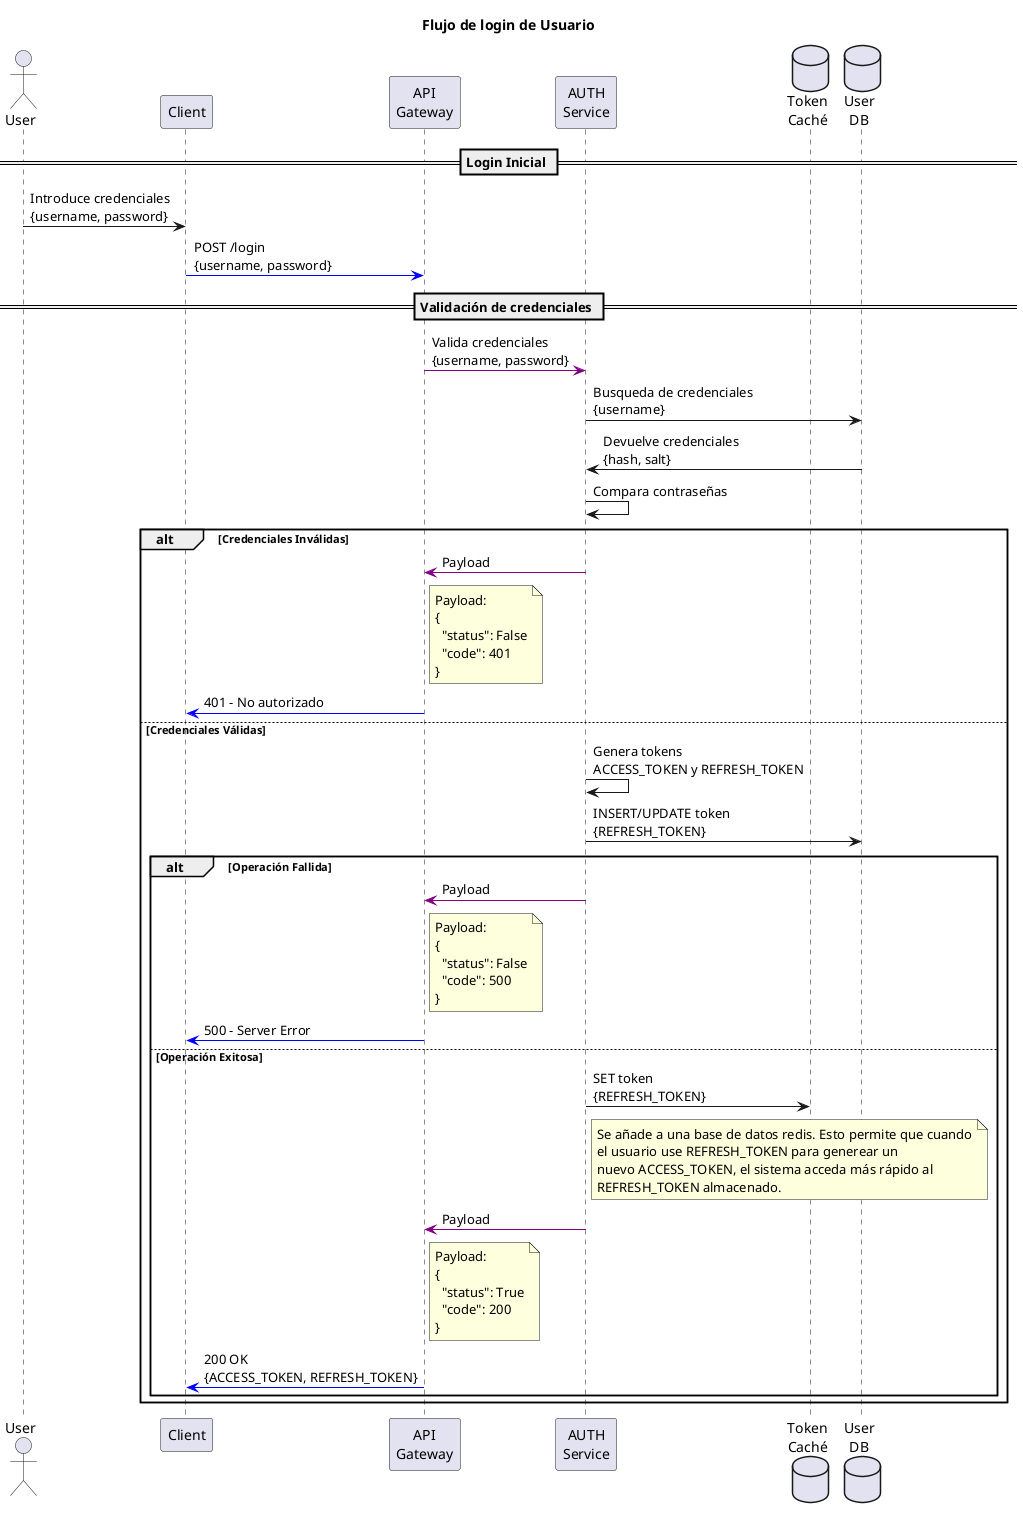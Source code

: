 @startuml

title "Flujo de login de Usuario"


actor User as user
participant "Client" as client
participant "API\nGateway" as gateway
participant "AUTH\nService" as auth

database "Token\nCaché" as tokenCache
database "User\nDB" as userDB

== Login Inicial ==

user->client: Introduce credenciales\n{username, password}
client-[#blue]>gateway: POST /login\n{username, password}


== Validación de credenciales ==

gateway-[#purple]>auth: Valida credenciales\n{username, password}
auth->userDB: Busqueda de credenciales\n{username}
userDB->auth: Devuelve credenciales\n{hash, salt}
auth->auth: Compara contraseñas

alt Credenciales Inválidas
  auth-[#purple]>gateway: Payload
  
  note right gateway
    Payload:
    {
      "status": False
      "code": 401
    }
  end note
  
  gateway-[#blue]>client: 401 - No autorizado

else Credenciales Válidas
  auth->auth: Genera tokens\nACCESS_TOKEN y REFRESH_TOKEN
  
  auth->userDB: INSERT/UPDATE token\n{REFRESH_TOKEN}
  
  alt Operación Fallida
    auth-[#purple]>gateway: Payload
    
    note right gateway
    Payload:
    {
      "status": False
      "code": 500
    }
    end note
    
    gateway-[#blue]>client: 500 - Server Error
  
  else Operación Exitosa
  
    auth->tokenCache: SET token\n{REFRESH_TOKEN}
    
    note right auth
      Se añade a una base de datos redis. Esto permite que cuando
      el usuario use REFRESH_TOKEN para generear un
      nuevo ACCESS_TOKEN, el sistema acceda más rápido al
      REFRESH_TOKEN almacenado.
    end note 
  
    auth-[#purple]>gateway: Payload
    
    note right gateway
    Payload:
    {
      "status": True
      "code": 200
    }
    end note
  
    gateway-[#blue]>client: 200 OK\n{ACCESS_TOKEN, REFRESH_TOKEN}
  
  end
end

@enduml